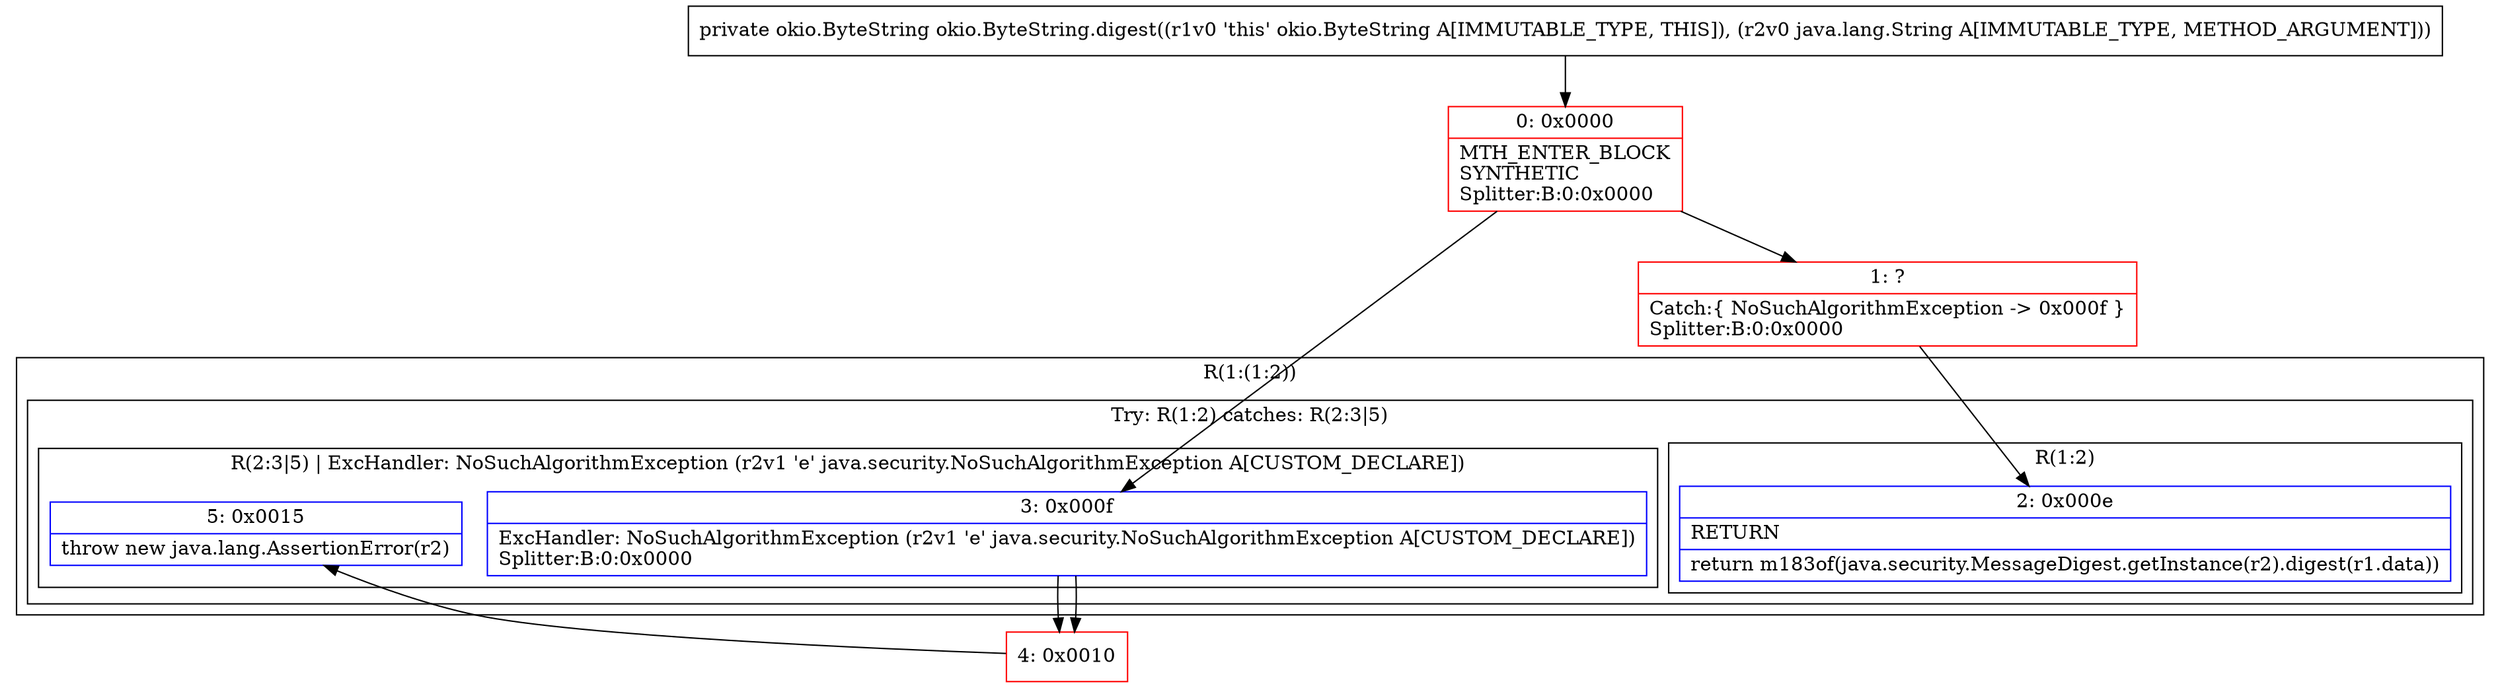 digraph "CFG forokio.ByteString.digest(Ljava\/lang\/String;)Lokio\/ByteString;" {
subgraph cluster_Region_826125867 {
label = "R(1:(1:2))";
node [shape=record,color=blue];
subgraph cluster_TryCatchRegion_596420248 {
label = "Try: R(1:2) catches: R(2:3|5)";
node [shape=record,color=blue];
subgraph cluster_Region_1430230812 {
label = "R(1:2)";
node [shape=record,color=blue];
Node_2 [shape=record,label="{2\:\ 0x000e|RETURN\l|return m183of(java.security.MessageDigest.getInstance(r2).digest(r1.data))\l}"];
}
subgraph cluster_Region_1562124654 {
label = "R(2:3|5) | ExcHandler: NoSuchAlgorithmException (r2v1 'e' java.security.NoSuchAlgorithmException A[CUSTOM_DECLARE])\l";
node [shape=record,color=blue];
Node_3 [shape=record,label="{3\:\ 0x000f|ExcHandler: NoSuchAlgorithmException (r2v1 'e' java.security.NoSuchAlgorithmException A[CUSTOM_DECLARE])\lSplitter:B:0:0x0000\l}"];
Node_5 [shape=record,label="{5\:\ 0x0015|throw new java.lang.AssertionError(r2)\l}"];
}
}
}
subgraph cluster_Region_1562124654 {
label = "R(2:3|5) | ExcHandler: NoSuchAlgorithmException (r2v1 'e' java.security.NoSuchAlgorithmException A[CUSTOM_DECLARE])\l";
node [shape=record,color=blue];
Node_3 [shape=record,label="{3\:\ 0x000f|ExcHandler: NoSuchAlgorithmException (r2v1 'e' java.security.NoSuchAlgorithmException A[CUSTOM_DECLARE])\lSplitter:B:0:0x0000\l}"];
Node_5 [shape=record,label="{5\:\ 0x0015|throw new java.lang.AssertionError(r2)\l}"];
}
Node_0 [shape=record,color=red,label="{0\:\ 0x0000|MTH_ENTER_BLOCK\lSYNTHETIC\lSplitter:B:0:0x0000\l}"];
Node_1 [shape=record,color=red,label="{1\:\ ?|Catch:\{ NoSuchAlgorithmException \-\> 0x000f \}\lSplitter:B:0:0x0000\l}"];
Node_4 [shape=record,color=red,label="{4\:\ 0x0010}"];
MethodNode[shape=record,label="{private okio.ByteString okio.ByteString.digest((r1v0 'this' okio.ByteString A[IMMUTABLE_TYPE, THIS]), (r2v0 java.lang.String A[IMMUTABLE_TYPE, METHOD_ARGUMENT])) }"];
MethodNode -> Node_0;
Node_3 -> Node_4;
Node_3 -> Node_4;
Node_0 -> Node_1;
Node_0 -> Node_3;
Node_1 -> Node_2;
Node_4 -> Node_5;
}

